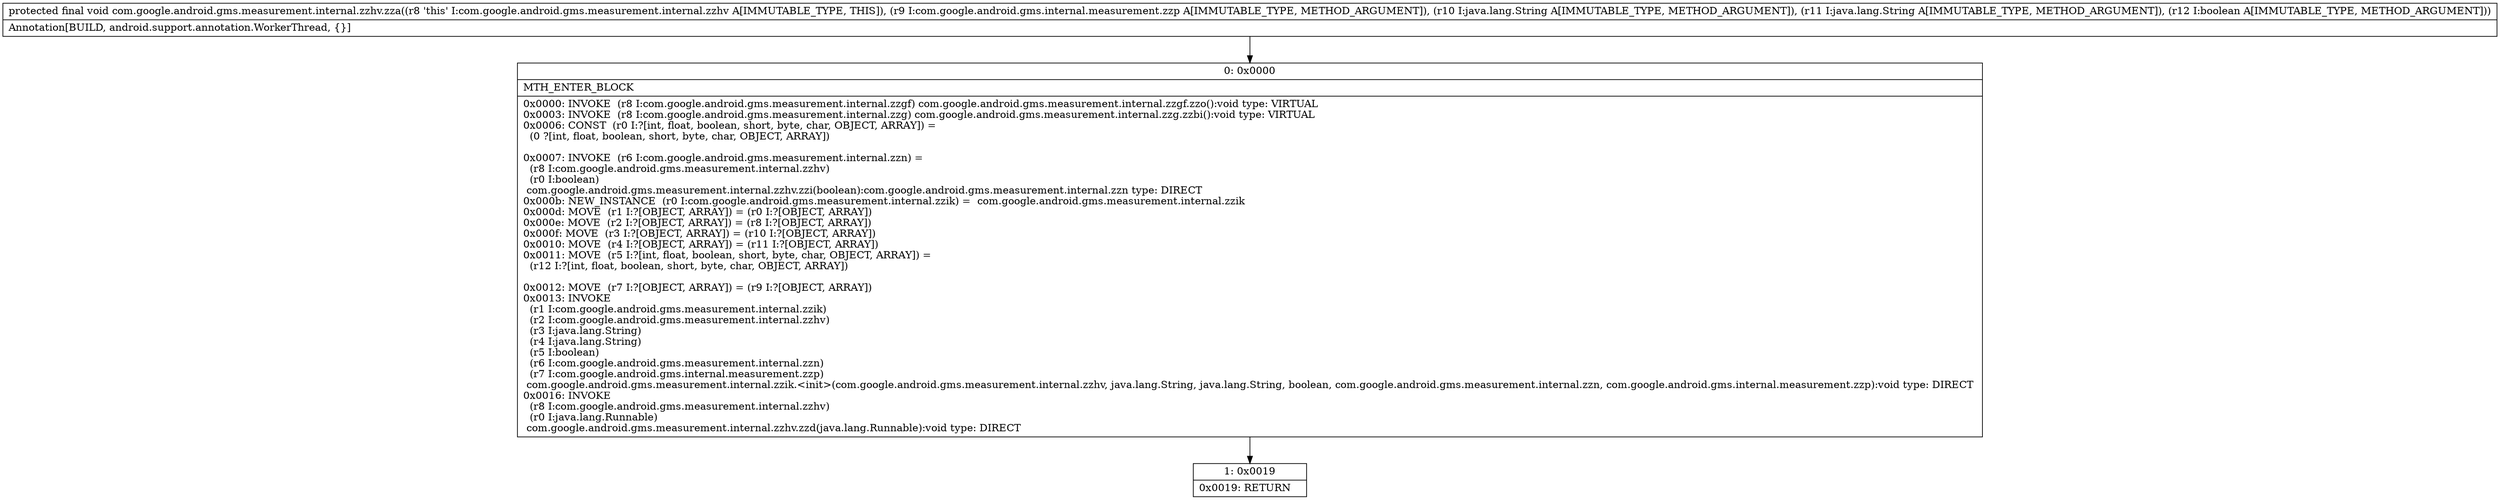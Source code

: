 digraph "CFG forcom.google.android.gms.measurement.internal.zzhv.zza(Lcom\/google\/android\/gms\/internal\/measurement\/zzp;Ljava\/lang\/String;Ljava\/lang\/String;Z)V" {
Node_0 [shape=record,label="{0\:\ 0x0000|MTH_ENTER_BLOCK\l|0x0000: INVOKE  (r8 I:com.google.android.gms.measurement.internal.zzgf) com.google.android.gms.measurement.internal.zzgf.zzo():void type: VIRTUAL \l0x0003: INVOKE  (r8 I:com.google.android.gms.measurement.internal.zzg) com.google.android.gms.measurement.internal.zzg.zzbi():void type: VIRTUAL \l0x0006: CONST  (r0 I:?[int, float, boolean, short, byte, char, OBJECT, ARRAY]) = \l  (0 ?[int, float, boolean, short, byte, char, OBJECT, ARRAY])\l \l0x0007: INVOKE  (r6 I:com.google.android.gms.measurement.internal.zzn) = \l  (r8 I:com.google.android.gms.measurement.internal.zzhv)\l  (r0 I:boolean)\l com.google.android.gms.measurement.internal.zzhv.zzi(boolean):com.google.android.gms.measurement.internal.zzn type: DIRECT \l0x000b: NEW_INSTANCE  (r0 I:com.google.android.gms.measurement.internal.zzik) =  com.google.android.gms.measurement.internal.zzik \l0x000d: MOVE  (r1 I:?[OBJECT, ARRAY]) = (r0 I:?[OBJECT, ARRAY]) \l0x000e: MOVE  (r2 I:?[OBJECT, ARRAY]) = (r8 I:?[OBJECT, ARRAY]) \l0x000f: MOVE  (r3 I:?[OBJECT, ARRAY]) = (r10 I:?[OBJECT, ARRAY]) \l0x0010: MOVE  (r4 I:?[OBJECT, ARRAY]) = (r11 I:?[OBJECT, ARRAY]) \l0x0011: MOVE  (r5 I:?[int, float, boolean, short, byte, char, OBJECT, ARRAY]) = \l  (r12 I:?[int, float, boolean, short, byte, char, OBJECT, ARRAY])\l \l0x0012: MOVE  (r7 I:?[OBJECT, ARRAY]) = (r9 I:?[OBJECT, ARRAY]) \l0x0013: INVOKE  \l  (r1 I:com.google.android.gms.measurement.internal.zzik)\l  (r2 I:com.google.android.gms.measurement.internal.zzhv)\l  (r3 I:java.lang.String)\l  (r4 I:java.lang.String)\l  (r5 I:boolean)\l  (r6 I:com.google.android.gms.measurement.internal.zzn)\l  (r7 I:com.google.android.gms.internal.measurement.zzp)\l com.google.android.gms.measurement.internal.zzik.\<init\>(com.google.android.gms.measurement.internal.zzhv, java.lang.String, java.lang.String, boolean, com.google.android.gms.measurement.internal.zzn, com.google.android.gms.internal.measurement.zzp):void type: DIRECT \l0x0016: INVOKE  \l  (r8 I:com.google.android.gms.measurement.internal.zzhv)\l  (r0 I:java.lang.Runnable)\l com.google.android.gms.measurement.internal.zzhv.zzd(java.lang.Runnable):void type: DIRECT \l}"];
Node_1 [shape=record,label="{1\:\ 0x0019|0x0019: RETURN   \l}"];
MethodNode[shape=record,label="{protected final void com.google.android.gms.measurement.internal.zzhv.zza((r8 'this' I:com.google.android.gms.measurement.internal.zzhv A[IMMUTABLE_TYPE, THIS]), (r9 I:com.google.android.gms.internal.measurement.zzp A[IMMUTABLE_TYPE, METHOD_ARGUMENT]), (r10 I:java.lang.String A[IMMUTABLE_TYPE, METHOD_ARGUMENT]), (r11 I:java.lang.String A[IMMUTABLE_TYPE, METHOD_ARGUMENT]), (r12 I:boolean A[IMMUTABLE_TYPE, METHOD_ARGUMENT]))  | Annotation[BUILD, android.support.annotation.WorkerThread, \{\}]\l}"];
MethodNode -> Node_0;
Node_0 -> Node_1;
}

